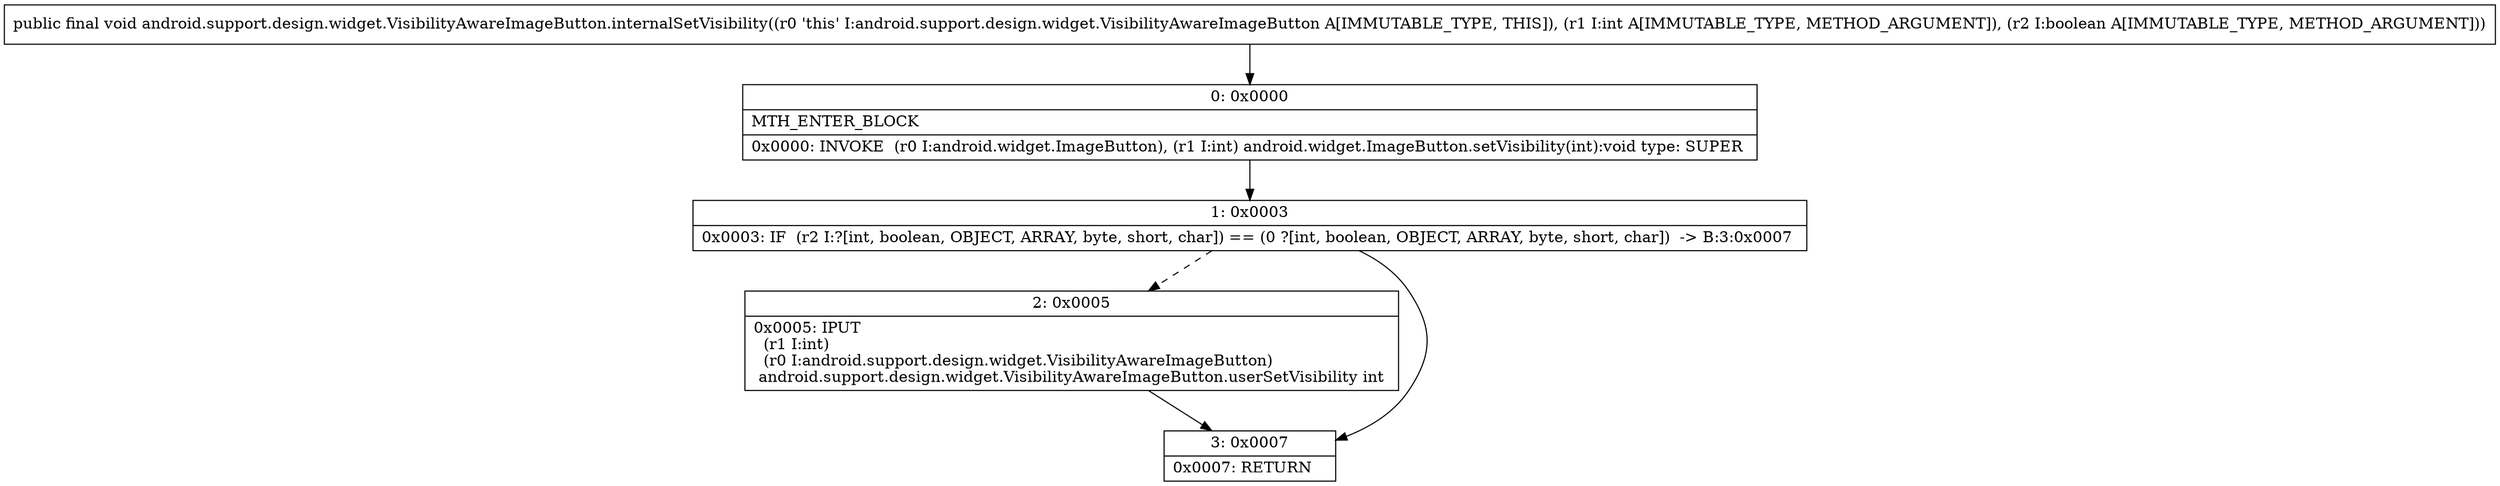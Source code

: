 digraph "CFG forandroid.support.design.widget.VisibilityAwareImageButton.internalSetVisibility(IZ)V" {
Node_0 [shape=record,label="{0\:\ 0x0000|MTH_ENTER_BLOCK\l|0x0000: INVOKE  (r0 I:android.widget.ImageButton), (r1 I:int) android.widget.ImageButton.setVisibility(int):void type: SUPER \l}"];
Node_1 [shape=record,label="{1\:\ 0x0003|0x0003: IF  (r2 I:?[int, boolean, OBJECT, ARRAY, byte, short, char]) == (0 ?[int, boolean, OBJECT, ARRAY, byte, short, char])  \-\> B:3:0x0007 \l}"];
Node_2 [shape=record,label="{2\:\ 0x0005|0x0005: IPUT  \l  (r1 I:int)\l  (r0 I:android.support.design.widget.VisibilityAwareImageButton)\l android.support.design.widget.VisibilityAwareImageButton.userSetVisibility int \l}"];
Node_3 [shape=record,label="{3\:\ 0x0007|0x0007: RETURN   \l}"];
MethodNode[shape=record,label="{public final void android.support.design.widget.VisibilityAwareImageButton.internalSetVisibility((r0 'this' I:android.support.design.widget.VisibilityAwareImageButton A[IMMUTABLE_TYPE, THIS]), (r1 I:int A[IMMUTABLE_TYPE, METHOD_ARGUMENT]), (r2 I:boolean A[IMMUTABLE_TYPE, METHOD_ARGUMENT])) }"];
MethodNode -> Node_0;
Node_0 -> Node_1;
Node_1 -> Node_2[style=dashed];
Node_1 -> Node_3;
Node_2 -> Node_3;
}

